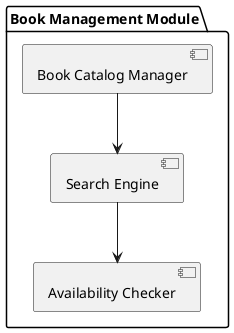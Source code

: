 @startuml
package "Book Management Module" {
  [Book Catalog Manager]
  [Search Engine]
  [Availability Checker]
}

[Book Catalog Manager] --> [Search Engine]
[Search Engine] --> [Availability Checker]
@enduml
